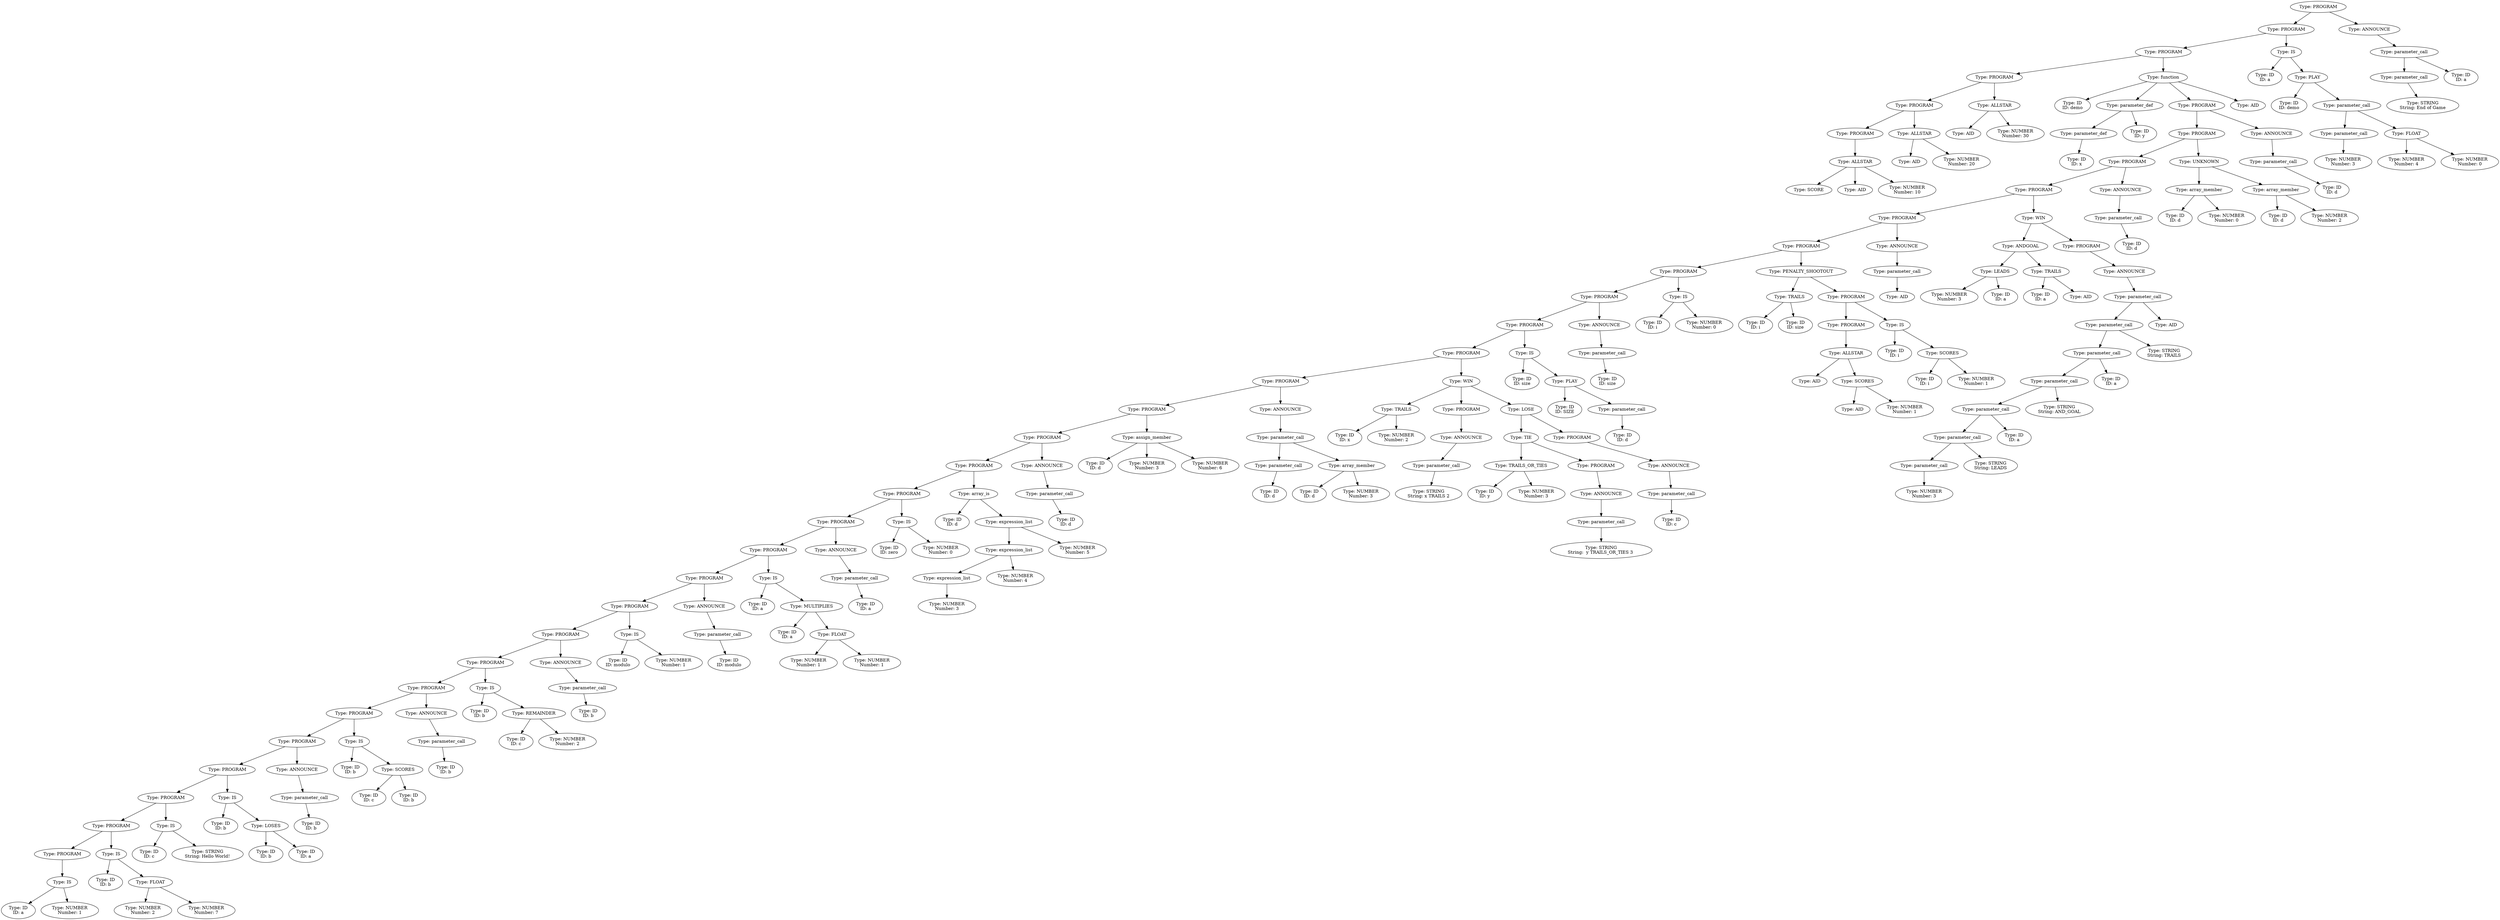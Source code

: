 digraph ast {
"0x7fffe66eb980" [label="Type: PROGRAM"];
"0x7fffe66eb980" -> "0x7fffe66eb7c0";
"0x7fffe66eb7c0" [label="Type: PROGRAM"];
"0x7fffe66eb7c0" -> "0x7fffe66eb4c0";
"0x7fffe66eb4c0" [label="Type: PROGRAM"];
"0x7fffe66eb4c0" -> "0x7fffe66e7980";
"0x7fffe66e7980" [label="Type: PROGRAM"];
"0x7fffe66e7980" -> "0x7fffe66e7880";
"0x7fffe66e7880" [label="Type: PROGRAM"];
"0x7fffe66e7880" -> "0x7fffe66e7740";
"0x7fffe66e7740" [label="Type: PROGRAM"];
"0x7fffe66e7740" -> "0x7fffe66e7700";
"0x7fffe66e7700" [label="Type: ALLSTAR"];
"0x7fffe66e7700" -> "0x7fffe66e7620";
"0x7fffe66e7620" [label="Type: SCORE"];
"0x7fffe66e7700" -> "0x7fffe66e7680";
"0x7fffe66e7680" [label="Type: AID"];
"0x7fffe66e7700" -> "0x7fffe66e76c0";
"0x7fffe66e76c0" [label="Type: NUMBER\nNumber: 10"];
"0x7fffe66e7880" -> "0x7fffe66e7840";
"0x7fffe66e7840" [label="Type: ALLSTAR"];
"0x7fffe66e7840" -> "0x7fffe66e77a0";
"0x7fffe66e77a0" [label="Type: AID"];
"0x7fffe66e7840" -> "0x7fffe66e77e0";
"0x7fffe66e77e0" [label="Type: NUMBER\nNumber: 20"];
"0x7fffe66e7980" -> "0x7fffe66e7940";
"0x7fffe66e7940" [label="Type: ALLSTAR"];
"0x7fffe66e7940" -> "0x7fffe66e78c0";
"0x7fffe66e78c0" [label="Type: AID"];
"0x7fffe66e7940" -> "0x7fffe66e7900";
"0x7fffe66e7900" [label="Type: NUMBER\nNumber: 30"];
"0x7fffe66eb4c0" -> "0x7fffe66eb480";
"0x7fffe66eb480" [label="Type: function"];
"0x7fffe66eb480" -> "0x7fffe66e79e0";
"0x7fffe66e79e0" [label="Type: ID\nID: demo"];
"0x7fffe66eb480" -> "0x7fffe66e7b20";
"0x7fffe66e7b20" [label="Type: parameter_def"];
"0x7fffe66e7b20" -> "0x7fffe66e7a80";
"0x7fffe66e7a80" [label="Type: parameter_def"];
"0x7fffe66e7a80" -> "0x7fffe66e7a40";
"0x7fffe66e7a40" [label="Type: ID\nID: x"];
"0x7fffe66e7b20" -> "0x7fffe66e7ae0";
"0x7fffe66e7ae0" [label="Type: ID\nID: y"];
"0x7fffe66eb480" -> "0x7fffe66eb3e0";
"0x7fffe66eb3e0" [label="Type: PROGRAM"];
"0x7fffe66eb3e0" -> "0x7fffe66eb2c0";
"0x7fffe66eb2c0" [label="Type: PROGRAM"];
"0x7fffe66eb2c0" -> "0x7fffe66eb080";
"0x7fffe66eb080" [label="Type: PROGRAM"];
"0x7fffe66eb080" -> "0x7fffe66eaf60";
"0x7fffe66eaf60" [label="Type: PROGRAM"];
"0x7fffe66eaf60" -> "0x7fffe66ea800";
"0x7fffe66ea800" [label="Type: PROGRAM"];
"0x7fffe66ea800" -> "0x7fffe66ea6e0";
"0x7fffe66ea6e0" [label="Type: PROGRAM"];
"0x7fffe66ea6e0" -> "0x7fffe66ea1e0";
"0x7fffe66ea1e0" [label="Type: PROGRAM"];
"0x7fffe66ea1e0" -> "0x7fffe66ea0c0";
"0x7fffe66ea0c0" [label="Type: PROGRAM"];
"0x7fffe66ea0c0" -> "0x7fffe66e9fa0";
"0x7fffe66e9fa0" [label="Type: PROGRAM"];
"0x7fffe66e9fa0" -> "0x7fffe66e9da0";
"0x7fffe66e9da0" [label="Type: PROGRAM"];
"0x7fffe66e9da0" -> "0x7fffe66e9760";
"0x7fffe66e9760" [label="Type: PROGRAM"];
"0x7fffe66e9760" -> "0x7fffe66e9520";
"0x7fffe66e9520" [label="Type: PROGRAM"];
"0x7fffe66e9520" -> "0x7fffe66e93c0";
"0x7fffe66e93c0" [label="Type: PROGRAM"];
"0x7fffe66e93c0" -> "0x7fffe66e92a0";
"0x7fffe66e92a0" [label="Type: PROGRAM"];
"0x7fffe66e92a0" -> "0x7fffe66e9040";
"0x7fffe66e9040" [label="Type: PROGRAM"];
"0x7fffe66e9040" -> "0x7fffe66e8f20";
"0x7fffe66e8f20" [label="Type: PROGRAM"];
"0x7fffe66e8f20" -> "0x7fffe66e8e00";
"0x7fffe66e8e00" [label="Type: PROGRAM"];
"0x7fffe66e8e00" -> "0x7fffe66e8bc0";
"0x7fffe66e8bc0" [label="Type: PROGRAM"];
"0x7fffe66e8bc0" -> "0x7fffe66e8aa0";
"0x7fffe66e8aa0" [label="Type: PROGRAM"];
"0x7fffe66e8aa0" -> "0x7fffe66e88c0";
"0x7fffe66e88c0" [label="Type: PROGRAM"];
"0x7fffe66e88c0" -> "0x7fffe66e87a0";
"0x7fffe66e87a0" [label="Type: PROGRAM"];
"0x7fffe66e87a0" -> "0x7fffe66e85e0";
"0x7fffe66e85e0" [label="Type: PROGRAM"];
"0x7fffe66e85e0" -> "0x7fffe66e84c0";
"0x7fffe66e84c0" [label="Type: PROGRAM"];
"0x7fffe66e84c0" -> "0x7fffe66e82e0";
"0x7fffe66e82e0" [label="Type: PROGRAM"];
"0x7fffe66e82e0" -> "0x7fffe66e81c0";
"0x7fffe66e81c0" [label="Type: PROGRAM"];
"0x7fffe66e81c0" -> "0x7fffe66e8000";
"0x7fffe66e8000" [label="Type: PROGRAM"];
"0x7fffe66e8000" -> "0x7fffe66e7e60";
"0x7fffe66e7e60" [label="Type: PROGRAM"];
"0x7fffe66e7e60" -> "0x7fffe66e7c80";
"0x7fffe66e7c80" [label="Type: PROGRAM"];
"0x7fffe66e7c80" -> "0x7fffe66e7c40";
"0x7fffe66e7c40" [label="Type: IS"];
"0x7fffe66e7c40" -> "0x7fffe66e7bc0";
"0x7fffe66e7bc0" [label="Type: ID\nID: a"];
"0x7fffe66e7c40" -> "0x7fffe66e7c00";
"0x7fffe66e7c00" [label="Type: NUMBER\nNumber: 1"];
"0x7fffe66e7e60" -> "0x7fffe66e7e20";
"0x7fffe66e7e20" [label="Type: IS"];
"0x7fffe66e7e20" -> "0x7fffe66e7d20";
"0x7fffe66e7d20" [label="Type: ID\nID: b"];
"0x7fffe66e7e20" -> "0x7fffe66e7de0";
"0x7fffe66e7de0" [label="Type: FLOAT"];
"0x7fffe66e7de0" -> "0x7fffe66e7d60";
"0x7fffe66e7d60" [label="Type: NUMBER\nNumber: 2"];
"0x7fffe66e7de0" -> "0x7fffe66e7da0";
"0x7fffe66e7da0" [label="Type: NUMBER\nNumber: 7"];
"0x7fffe66e8000" -> "0x7fffe66e7fc0";
"0x7fffe66e7fc0" [label="Type: IS"];
"0x7fffe66e7fc0" -> "0x7fffe66e7f00";
"0x7fffe66e7f00" [label="Type: ID\nID: c"];
"0x7fffe66e7fc0" -> "0x7fffe66e7f60";
"0x7fffe66e7f60" [label="Type: STRING\nString: Hello World!"];
"0x7fffe66e81c0" -> "0x7fffe66e8180";
"0x7fffe66e8180" [label="Type: IS"];
"0x7fffe66e8180" -> "0x7fffe66e8040";
"0x7fffe66e8040" [label="Type: ID\nID: b"];
"0x7fffe66e8180" -> "0x7fffe66e8140";
"0x7fffe66e8140" [label="Type: LOSES"];
"0x7fffe66e8140" -> "0x7fffe66e80a0";
"0x7fffe66e80a0" [label="Type: ID\nID: b"];
"0x7fffe66e8140" -> "0x7fffe66e8100";
"0x7fffe66e8100" [label="Type: ID\nID: a"];
"0x7fffe66e82e0" -> "0x7fffe66e82a0";
"0x7fffe66e82a0" [label="Type: ANNOUNCE"];
"0x7fffe66e82a0" -> "0x7fffe66e8260";
"0x7fffe66e8260" [label="Type: parameter_call"];
"0x7fffe66e8260" -> "0x7fffe66e8220";
"0x7fffe66e8220" [label="Type: ID\nID: b"];
"0x7fffe66e84c0" -> "0x7fffe66e8480";
"0x7fffe66e8480" [label="Type: IS"];
"0x7fffe66e8480" -> "0x7fffe66e8340";
"0x7fffe66e8340" [label="Type: ID\nID: b"];
"0x7fffe66e8480" -> "0x7fffe66e8440";
"0x7fffe66e8440" [label="Type: SCORES"];
"0x7fffe66e8440" -> "0x7fffe66e83a0";
"0x7fffe66e83a0" [label="Type: ID\nID: c"];
"0x7fffe66e8440" -> "0x7fffe66e8400";
"0x7fffe66e8400" [label="Type: ID\nID: b"];
"0x7fffe66e85e0" -> "0x7fffe66e85a0";
"0x7fffe66e85a0" [label="Type: ANNOUNCE"];
"0x7fffe66e85a0" -> "0x7fffe66e8560";
"0x7fffe66e8560" [label="Type: parameter_call"];
"0x7fffe66e8560" -> "0x7fffe66e8520";
"0x7fffe66e8520" [label="Type: ID\nID: b"];
"0x7fffe66e87a0" -> "0x7fffe66e8760";
"0x7fffe66e8760" [label="Type: IS"];
"0x7fffe66e8760" -> "0x7fffe66e8640";
"0x7fffe66e8640" [label="Type: ID\nID: b"];
"0x7fffe66e8760" -> "0x7fffe66e8720";
"0x7fffe66e8720" [label="Type: REMAINDER"];
"0x7fffe66e8720" -> "0x7fffe66e86a0";
"0x7fffe66e86a0" [label="Type: ID\nID: c"];
"0x7fffe66e8720" -> "0x7fffe66e86e0";
"0x7fffe66e86e0" [label="Type: NUMBER\nNumber: 2"];
"0x7fffe66e88c0" -> "0x7fffe66e8880";
"0x7fffe66e8880" [label="Type: ANNOUNCE"];
"0x7fffe66e8880" -> "0x7fffe66e8840";
"0x7fffe66e8840" [label="Type: parameter_call"];
"0x7fffe66e8840" -> "0x7fffe66e8800";
"0x7fffe66e8800" [label="Type: ID\nID: b"];
"0x7fffe66e8aa0" -> "0x7fffe66e8a60";
"0x7fffe66e8a60" [label="Type: IS"];
"0x7fffe66e8a60" -> "0x7fffe66e8960";
"0x7fffe66e8960" [label="Type: ID\nID: modulo"];
"0x7fffe66e8a60" -> "0x7fffe66e8a20";
"0x7fffe66e8a20" [label="Type: NUMBER\nNumber: 1"];
"0x7fffe66e8bc0" -> "0x7fffe66e8b80";
"0x7fffe66e8b80" [label="Type: ANNOUNCE"];
"0x7fffe66e8b80" -> "0x7fffe66e8b40";
"0x7fffe66e8b40" [label="Type: parameter_call"];
"0x7fffe66e8b40" -> "0x7fffe66e8b00";
"0x7fffe66e8b00" [label="Type: ID\nID: modulo"];
"0x7fffe66e8e00" -> "0x7fffe66e8dc0";
"0x7fffe66e8dc0" [label="Type: IS"];
"0x7fffe66e8dc0" -> "0x7fffe66e8c20";
"0x7fffe66e8c20" [label="Type: ID\nID: a"];
"0x7fffe66e8dc0" -> "0x7fffe66e8d80";
"0x7fffe66e8d80" [label="Type: MULTIPLIES"];
"0x7fffe66e8d80" -> "0x7fffe66e8c80";
"0x7fffe66e8c80" [label="Type: ID\nID: a"];
"0x7fffe66e8d80" -> "0x7fffe66e8d40";
"0x7fffe66e8d40" [label="Type: FLOAT"];
"0x7fffe66e8d40" -> "0x7fffe66e8cc0";
"0x7fffe66e8cc0" [label="Type: NUMBER\nNumber: 1"];
"0x7fffe66e8d40" -> "0x7fffe66e8d00";
"0x7fffe66e8d00" [label="Type: NUMBER\nNumber: 1"];
"0x7fffe66e8f20" -> "0x7fffe66e8ee0";
"0x7fffe66e8ee0" [label="Type: ANNOUNCE"];
"0x7fffe66e8ee0" -> "0x7fffe66e8ea0";
"0x7fffe66e8ea0" [label="Type: parameter_call"];
"0x7fffe66e8ea0" -> "0x7fffe66e8e60";
"0x7fffe66e8e60" [label="Type: ID\nID: a"];
"0x7fffe66e9040" -> "0x7fffe66e9000";
"0x7fffe66e9000" [label="Type: IS"];
"0x7fffe66e9000" -> "0x7fffe66e8f80";
"0x7fffe66e8f80" [label="Type: ID\nID: zero"];
"0x7fffe66e9000" -> "0x7fffe66e8fc0";
"0x7fffe66e8fc0" [label="Type: NUMBER\nNumber: 0"];
"0x7fffe66e92a0" -> "0x7fffe66e9260";
"0x7fffe66e9260" [label="Type: array_is"];
"0x7fffe66e9260" -> "0x7fffe66e90a0";
"0x7fffe66e90a0" [label="Type: ID\nID: d"];
"0x7fffe66e9260" -> "0x7fffe66e9220";
"0x7fffe66e9220" [label="Type: expression_list"];
"0x7fffe66e9220" -> "0x7fffe66e91a0";
"0x7fffe66e91a0" [label="Type: expression_list"];
"0x7fffe66e91a0" -> "0x7fffe66e9120";
"0x7fffe66e9120" [label="Type: expression_list"];
"0x7fffe66e9120" -> "0x7fffe66e90e0";
"0x7fffe66e90e0" [label="Type: NUMBER\nNumber: 3"];
"0x7fffe66e91a0" -> "0x7fffe66e9160";
"0x7fffe66e9160" [label="Type: NUMBER\nNumber: 4"];
"0x7fffe66e9220" -> "0x7fffe66e91e0";
"0x7fffe66e91e0" [label="Type: NUMBER\nNumber: 5"];
"0x7fffe66e93c0" -> "0x7fffe66e9380";
"0x7fffe66e9380" [label="Type: ANNOUNCE"];
"0x7fffe66e9380" -> "0x7fffe66e9340";
"0x7fffe66e9340" [label="Type: parameter_call"];
"0x7fffe66e9340" -> "0x7fffe66e9300";
"0x7fffe66e9300" [label="Type: ID\nID: d"];
"0x7fffe66e9520" -> "0x7fffe66e94e0";
"0x7fffe66e94e0" [label="Type: assign_member"];
"0x7fffe66e94e0" -> "0x7fffe66e9420";
"0x7fffe66e9420" [label="Type: ID\nID: d"];
"0x7fffe66e94e0" -> "0x7fffe66e9460";
"0x7fffe66e9460" [label="Type: NUMBER\nNumber: 3"];
"0x7fffe66e94e0" -> "0x7fffe66e94a0";
"0x7fffe66e94a0" [label="Type: NUMBER\nNumber: 6"];
"0x7fffe66e9760" -> "0x7fffe66e9720";
"0x7fffe66e9720" [label="Type: ANNOUNCE"];
"0x7fffe66e9720" -> "0x7fffe66e96e0";
"0x7fffe66e96e0" [label="Type: parameter_call"];
"0x7fffe66e96e0" -> "0x7fffe66e95e0";
"0x7fffe66e95e0" [label="Type: parameter_call"];
"0x7fffe66e95e0" -> "0x7fffe66e9580";
"0x7fffe66e9580" [label="Type: ID\nID: d"];
"0x7fffe66e96e0" -> "0x7fffe66e96a0";
"0x7fffe66e96a0" [label="Type: array_member"];
"0x7fffe66e96a0" -> "0x7fffe66e9620";
"0x7fffe66e9620" [label="Type: ID\nID: d"];
"0x7fffe66e96a0" -> "0x7fffe66e9660";
"0x7fffe66e9660" [label="Type: NUMBER\nNumber: 3"];
"0x7fffe66e9da0" -> "0x7fffe66e9d60";
"0x7fffe66e9d60" [label="Type: WIN"];
"0x7fffe66e9d60" -> "0x7fffe66e9840";
"0x7fffe66e9840" [label="Type: TRAILS"];
"0x7fffe66e9840" -> "0x7fffe66e97c0";
"0x7fffe66e97c0" [label="Type: ID\nID: x"];
"0x7fffe66e9840" -> "0x7fffe66e9800";
"0x7fffe66e9800" [label="Type: NUMBER\nNumber: 2"];
"0x7fffe66e9d60" -> "0x7fffe66e9960";
"0x7fffe66e9960" [label="Type: PROGRAM"];
"0x7fffe66e9960" -> "0x7fffe66e9920";
"0x7fffe66e9920" [label="Type: ANNOUNCE"];
"0x7fffe66e9920" -> "0x7fffe66e98e0";
"0x7fffe66e98e0" [label="Type: parameter_call"];
"0x7fffe66e98e0" -> "0x7fffe66e98a0";
"0x7fffe66e98a0" [label="Type: STRING\nString: x TRAILS 2"];
"0x7fffe66e9d60" -> "0x7fffe66e9d00";
"0x7fffe66e9d00" [label="Type: LOSE"];
"0x7fffe66e9d00" -> "0x7fffe66e9ba0";
"0x7fffe66e9ba0" [label="Type: TIE"];
"0x7fffe66e9ba0" -> "0x7fffe66e9a40";
"0x7fffe66e9a40" [label="Type: TRAILS_OR_TIES"];
"0x7fffe66e9a40" -> "0x7fffe66e99c0";
"0x7fffe66e99c0" [label="Type: ID\nID: y"];
"0x7fffe66e9a40" -> "0x7fffe66e9a00";
"0x7fffe66e9a00" [label="Type: NUMBER\nNumber: 3"];
"0x7fffe66e9ba0" -> "0x7fffe66e9b60";
"0x7fffe66e9b60" [label="Type: PROGRAM"];
"0x7fffe66e9b60" -> "0x7fffe66e9b20";
"0x7fffe66e9b20" [label="Type: ANNOUNCE"];
"0x7fffe66e9b20" -> "0x7fffe66e9ae0";
"0x7fffe66e9ae0" [label="Type: parameter_call"];
"0x7fffe66e9ae0" -> "0x7fffe66e9aa0";
"0x7fffe66e9aa0" [label="Type: STRING\nString:  y TRAILS_OR_TIES 3 "];
"0x7fffe66e9d00" -> "0x7fffe66e9cc0";
"0x7fffe66e9cc0" [label="Type: PROGRAM"];
"0x7fffe66e9cc0" -> "0x7fffe66e9c80";
"0x7fffe66e9c80" [label="Type: ANNOUNCE"];
"0x7fffe66e9c80" -> "0x7fffe66e9c40";
"0x7fffe66e9c40" [label="Type: parameter_call"];
"0x7fffe66e9c40" -> "0x7fffe66e9c00";
"0x7fffe66e9c00" [label="Type: ID\nID: c"];
"0x7fffe66e9fa0" -> "0x7fffe66e9f60";
"0x7fffe66e9f60" [label="Type: IS"];
"0x7fffe66e9f60" -> "0x7fffe66e9de0";
"0x7fffe66e9de0" [label="Type: ID\nID: size"];
"0x7fffe66e9f60" -> "0x7fffe66e9f20";
"0x7fffe66e9f20" [label="Type: PLAY"];
"0x7fffe66e9f20" -> "0x7fffe66e9e40";
"0x7fffe66e9e40" [label="Type: ID\nID: SIZE"];
"0x7fffe66e9f20" -> "0x7fffe66e9ee0";
"0x7fffe66e9ee0" [label="Type: parameter_call"];
"0x7fffe66e9ee0" -> "0x7fffe66e9ea0";
"0x7fffe66e9ea0" [label="Type: ID\nID: d"];
"0x7fffe66ea0c0" -> "0x7fffe66ea080";
"0x7fffe66ea080" [label="Type: ANNOUNCE"];
"0x7fffe66ea080" -> "0x7fffe66ea040";
"0x7fffe66ea040" [label="Type: parameter_call"];
"0x7fffe66ea040" -> "0x7fffe66ea000";
"0x7fffe66ea000" [label="Type: ID\nID: size"];
"0x7fffe66ea1e0" -> "0x7fffe66ea1a0";
"0x7fffe66ea1a0" [label="Type: IS"];
"0x7fffe66ea1a0" -> "0x7fffe66ea120";
"0x7fffe66ea120" [label="Type: ID\nID: i"];
"0x7fffe66ea1a0" -> "0x7fffe66ea160";
"0x7fffe66ea160" [label="Type: NUMBER\nNumber: 0"];
"0x7fffe66ea6e0" -> "0x7fffe66ea6a0";
"0x7fffe66ea6a0" [label="Type: PENALTY_SHOOTOUT"];
"0x7fffe66ea6a0" -> "0x7fffe66ea2e0";
"0x7fffe66ea2e0" [label="Type: TRAILS"];
"0x7fffe66ea2e0" -> "0x7fffe66ea240";
"0x7fffe66ea240" [label="Type: ID\nID: i"];
"0x7fffe66ea2e0" -> "0x7fffe66ea2a0";
"0x7fffe66ea2a0" [label="Type: ID\nID: size"];
"0x7fffe66ea6a0" -> "0x7fffe66ea660";
"0x7fffe66ea660" [label="Type: PROGRAM"];
"0x7fffe66ea660" -> "0x7fffe66ea4c0";
"0x7fffe66ea4c0" [label="Type: PROGRAM"];
"0x7fffe66ea4c0" -> "0x7fffe66ea480";
"0x7fffe66ea480" [label="Type: ALLSTAR"];
"0x7fffe66ea480" -> "0x7fffe66ea340";
"0x7fffe66ea340" [label="Type: AID"];
"0x7fffe66ea480" -> "0x7fffe66ea440";
"0x7fffe66ea440" [label="Type: SCORES"];
"0x7fffe66ea440" -> "0x7fffe66ea3a0";
"0x7fffe66ea3a0" [label="Type: AID"];
"0x7fffe66ea440" -> "0x7fffe66ea3e0";
"0x7fffe66ea3e0" [label="Type: NUMBER\nNumber: 1"];
"0x7fffe66ea660" -> "0x7fffe66ea620";
"0x7fffe66ea620" [label="Type: IS"];
"0x7fffe66ea620" -> "0x7fffe66ea500";
"0x7fffe66ea500" [label="Type: ID\nID: i"];
"0x7fffe66ea620" -> "0x7fffe66ea5e0";
"0x7fffe66ea5e0" [label="Type: SCORES"];
"0x7fffe66ea5e0" -> "0x7fffe66ea560";
"0x7fffe66ea560" [label="Type: ID\nID: i"];
"0x7fffe66ea5e0" -> "0x7fffe66ea5a0";
"0x7fffe66ea5a0" [label="Type: NUMBER\nNumber: 1"];
"0x7fffe66ea800" -> "0x7fffe66ea7c0";
"0x7fffe66ea7c0" [label="Type: ANNOUNCE"];
"0x7fffe66ea7c0" -> "0x7fffe66ea780";
"0x7fffe66ea780" [label="Type: parameter_call"];
"0x7fffe66ea780" -> "0x7fffe66ea740";
"0x7fffe66ea740" [label="Type: AID"];
"0x7fffe66eaf60" -> "0x7fffe66eaf20";
"0x7fffe66eaf20" [label="Type: WIN"];
"0x7fffe66eaf20" -> "0x7fffe66eaa20";
"0x7fffe66eaa20" [label="Type: ANDGOAL"];
"0x7fffe66eaa20" -> "0x7fffe66ea8e0";
"0x7fffe66ea8e0" [label="Type: LEADS"];
"0x7fffe66ea8e0" -> "0x7fffe66ea840";
"0x7fffe66ea840" [label="Type: NUMBER\nNumber: 3"];
"0x7fffe66ea8e0" -> "0x7fffe66ea8a0";
"0x7fffe66ea8a0" [label="Type: ID\nID: a"];
"0x7fffe66eaa20" -> "0x7fffe66ea9e0";
"0x7fffe66ea9e0" [label="Type: TRAILS"];
"0x7fffe66ea9e0" -> "0x7fffe66ea940";
"0x7fffe66ea940" [label="Type: ID\nID: a"];
"0x7fffe66ea9e0" -> "0x7fffe66ea9a0";
"0x7fffe66ea9a0" [label="Type: AID"];
"0x7fffe66eaf20" -> "0x7fffe66eaee0";
"0x7fffe66eaee0" [label="Type: PROGRAM"];
"0x7fffe66eaee0" -> "0x7fffe66eaea0";
"0x7fffe66eaea0" [label="Type: ANNOUNCE"];
"0x7fffe66eaea0" -> "0x7fffe66eae60";
"0x7fffe66eae60" [label="Type: parameter_call"];
"0x7fffe66eae60" -> "0x7fffe66eade0";
"0x7fffe66eade0" [label="Type: parameter_call"];
"0x7fffe66eade0" -> "0x7fffe66ead40";
"0x7fffe66ead40" [label="Type: parameter_call"];
"0x7fffe66ead40" -> "0x7fffe66eaca0";
"0x7fffe66eaca0" [label="Type: parameter_call"];
"0x7fffe66eaca0" -> "0x7fffe66eac00";
"0x7fffe66eac00" [label="Type: parameter_call"];
"0x7fffe66eac00" -> "0x7fffe66eab60";
"0x7fffe66eab60" [label="Type: parameter_call"];
"0x7fffe66eab60" -> "0x7fffe66eaac0";
"0x7fffe66eaac0" [label="Type: parameter_call"];
"0x7fffe66eaac0" -> "0x7fffe66eaa60";
"0x7fffe66eaa60" [label="Type: NUMBER\nNumber: 3"];
"0x7fffe66eab60" -> "0x7fffe66eab00";
"0x7fffe66eab00" [label="Type: STRING\nString: LEADS"];
"0x7fffe66eac00" -> "0x7fffe66eaba0";
"0x7fffe66eaba0" [label="Type: ID\nID: a"];
"0x7fffe66eaca0" -> "0x7fffe66eac40";
"0x7fffe66eac40" [label="Type: STRING\nString: AND_GOAL"];
"0x7fffe66ead40" -> "0x7fffe66eace0";
"0x7fffe66eace0" [label="Type: ID\nID: a"];
"0x7fffe66eade0" -> "0x7fffe66ead80";
"0x7fffe66ead80" [label="Type: STRING\nString: TRAILS"];
"0x7fffe66eae60" -> "0x7fffe66eae20";
"0x7fffe66eae20" [label="Type: AID"];
"0x7fffe66eb080" -> "0x7fffe66eb040";
"0x7fffe66eb040" [label="Type: ANNOUNCE"];
"0x7fffe66eb040" -> "0x7fffe66eb000";
"0x7fffe66eb000" [label="Type: parameter_call"];
"0x7fffe66eb000" -> "0x7fffe66eafc0";
"0x7fffe66eafc0" [label="Type: ID\nID: d"];
"0x7fffe66eb2c0" -> "0x7fffe66eb280";
"0x7fffe66eb280" [label="Type: UNKNOWN"];
"0x7fffe66eb280" -> "0x7fffe66eb160";
"0x7fffe66eb160" [label="Type: array_member"];
"0x7fffe66eb160" -> "0x7fffe66eb0e0";
"0x7fffe66eb0e0" [label="Type: ID\nID: d"];
"0x7fffe66eb160" -> "0x7fffe66eb120";
"0x7fffe66eb120" [label="Type: NUMBER\nNumber: 0"];
"0x7fffe66eb280" -> "0x7fffe66eb240";
"0x7fffe66eb240" [label="Type: array_member"];
"0x7fffe66eb240" -> "0x7fffe66eb1c0";
"0x7fffe66eb1c0" [label="Type: ID\nID: d"];
"0x7fffe66eb240" -> "0x7fffe66eb200";
"0x7fffe66eb200" [label="Type: NUMBER\nNumber: 2"];
"0x7fffe66eb3e0" -> "0x7fffe66eb3a0";
"0x7fffe66eb3a0" [label="Type: ANNOUNCE"];
"0x7fffe66eb3a0" -> "0x7fffe66eb360";
"0x7fffe66eb360" [label="Type: parameter_call"];
"0x7fffe66eb360" -> "0x7fffe66eb320";
"0x7fffe66eb320" [label="Type: ID\nID: d"];
"0x7fffe66eb480" -> "0x7fffe66eb440";
"0x7fffe66eb440" [label="Type: AID"];
"0x7fffe66eb7c0" -> "0x7fffe66eb780";
"0x7fffe66eb780" [label="Type: IS"];
"0x7fffe66eb780" -> "0x7fffe66eb520";
"0x7fffe66eb520" [label="Type: ID\nID: a"];
"0x7fffe66eb780" -> "0x7fffe66eb740";
"0x7fffe66eb740" [label="Type: PLAY"];
"0x7fffe66eb740" -> "0x7fffe66eb580";
"0x7fffe66eb580" [label="Type: ID\nID: demo"];
"0x7fffe66eb740" -> "0x7fffe66eb700";
"0x7fffe66eb700" [label="Type: parameter_call"];
"0x7fffe66eb700" -> "0x7fffe66eb600";
"0x7fffe66eb600" [label="Type: parameter_call"];
"0x7fffe66eb600" -> "0x7fffe66eb5c0";
"0x7fffe66eb5c0" [label="Type: NUMBER\nNumber: 3"];
"0x7fffe66eb700" -> "0x7fffe66eb6c0";
"0x7fffe66eb6c0" [label="Type: FLOAT"];
"0x7fffe66eb6c0" -> "0x7fffe66eb640";
"0x7fffe66eb640" [label="Type: NUMBER\nNumber: 4"];
"0x7fffe66eb6c0" -> "0x7fffe66eb680";
"0x7fffe66eb680" [label="Type: NUMBER\nNumber: 0"];
"0x7fffe66eb980" -> "0x7fffe66eb940";
"0x7fffe66eb940" [label="Type: ANNOUNCE"];
"0x7fffe66eb940" -> "0x7fffe66eb900";
"0x7fffe66eb900" [label="Type: parameter_call"];
"0x7fffe66eb900" -> "0x7fffe66eb880";
"0x7fffe66eb880" [label="Type: parameter_call"];
"0x7fffe66eb880" -> "0x7fffe66eb820";
"0x7fffe66eb820" [label="Type: STRING\nString: End of Game"];
"0x7fffe66eb900" -> "0x7fffe66eb8c0";
"0x7fffe66eb8c0" [label="Type: ID\nID: a"];
}

